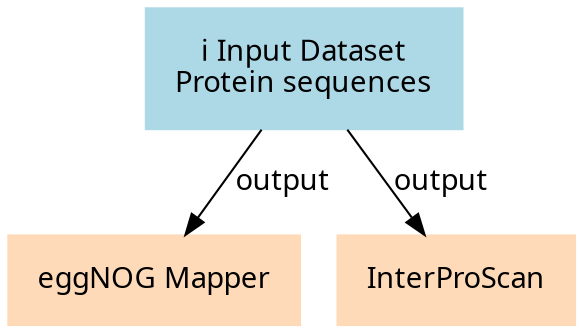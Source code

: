 digraph main {
  node [fontname="Atkinson Hyperlegible", shape=box, color=white,style=filled,color=peachpuff,margin="0.2,0.2"];
  edge [fontname="Atkinson Hyperlegible"];
  0[color=lightblue,label="ℹ️ Input Dataset\nProtein sequences"]
  1[label="eggNOG Mapper"]
  0 -> 1 [label="output"]
  2[label="InterProScan"]
  0 -> 2 [label="output"]
}